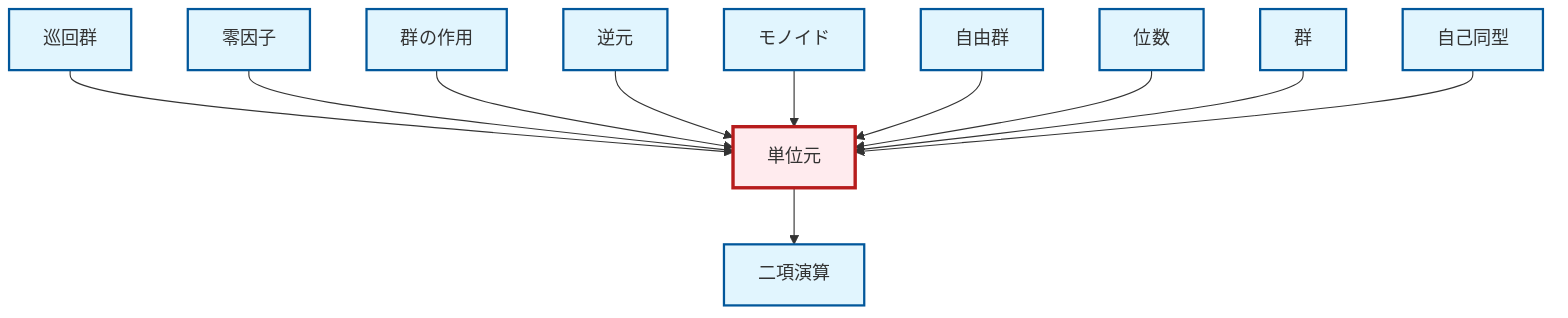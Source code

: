 graph TD
    classDef definition fill:#e1f5fe,stroke:#01579b,stroke-width:2px
    classDef theorem fill:#f3e5f5,stroke:#4a148c,stroke-width:2px
    classDef axiom fill:#fff3e0,stroke:#e65100,stroke-width:2px
    classDef example fill:#e8f5e9,stroke:#1b5e20,stroke-width:2px
    classDef current fill:#ffebee,stroke:#b71c1c,stroke-width:3px
    def-inverse-element["逆元"]:::definition
    def-order["位数"]:::definition
    def-automorphism["自己同型"]:::definition
    def-group["群"]:::definition
    def-zero-divisor["零因子"]:::definition
    def-free-group["自由群"]:::definition
    def-binary-operation["二項演算"]:::definition
    def-group-action["群の作用"]:::definition
    def-cyclic-group["巡回群"]:::definition
    def-monoid["モノイド"]:::definition
    def-identity-element["単位元"]:::definition
    def-cyclic-group --> def-identity-element
    def-zero-divisor --> def-identity-element
    def-identity-element --> def-binary-operation
    def-group-action --> def-identity-element
    def-inverse-element --> def-identity-element
    def-monoid --> def-identity-element
    def-free-group --> def-identity-element
    def-order --> def-identity-element
    def-group --> def-identity-element
    def-automorphism --> def-identity-element
    class def-identity-element current